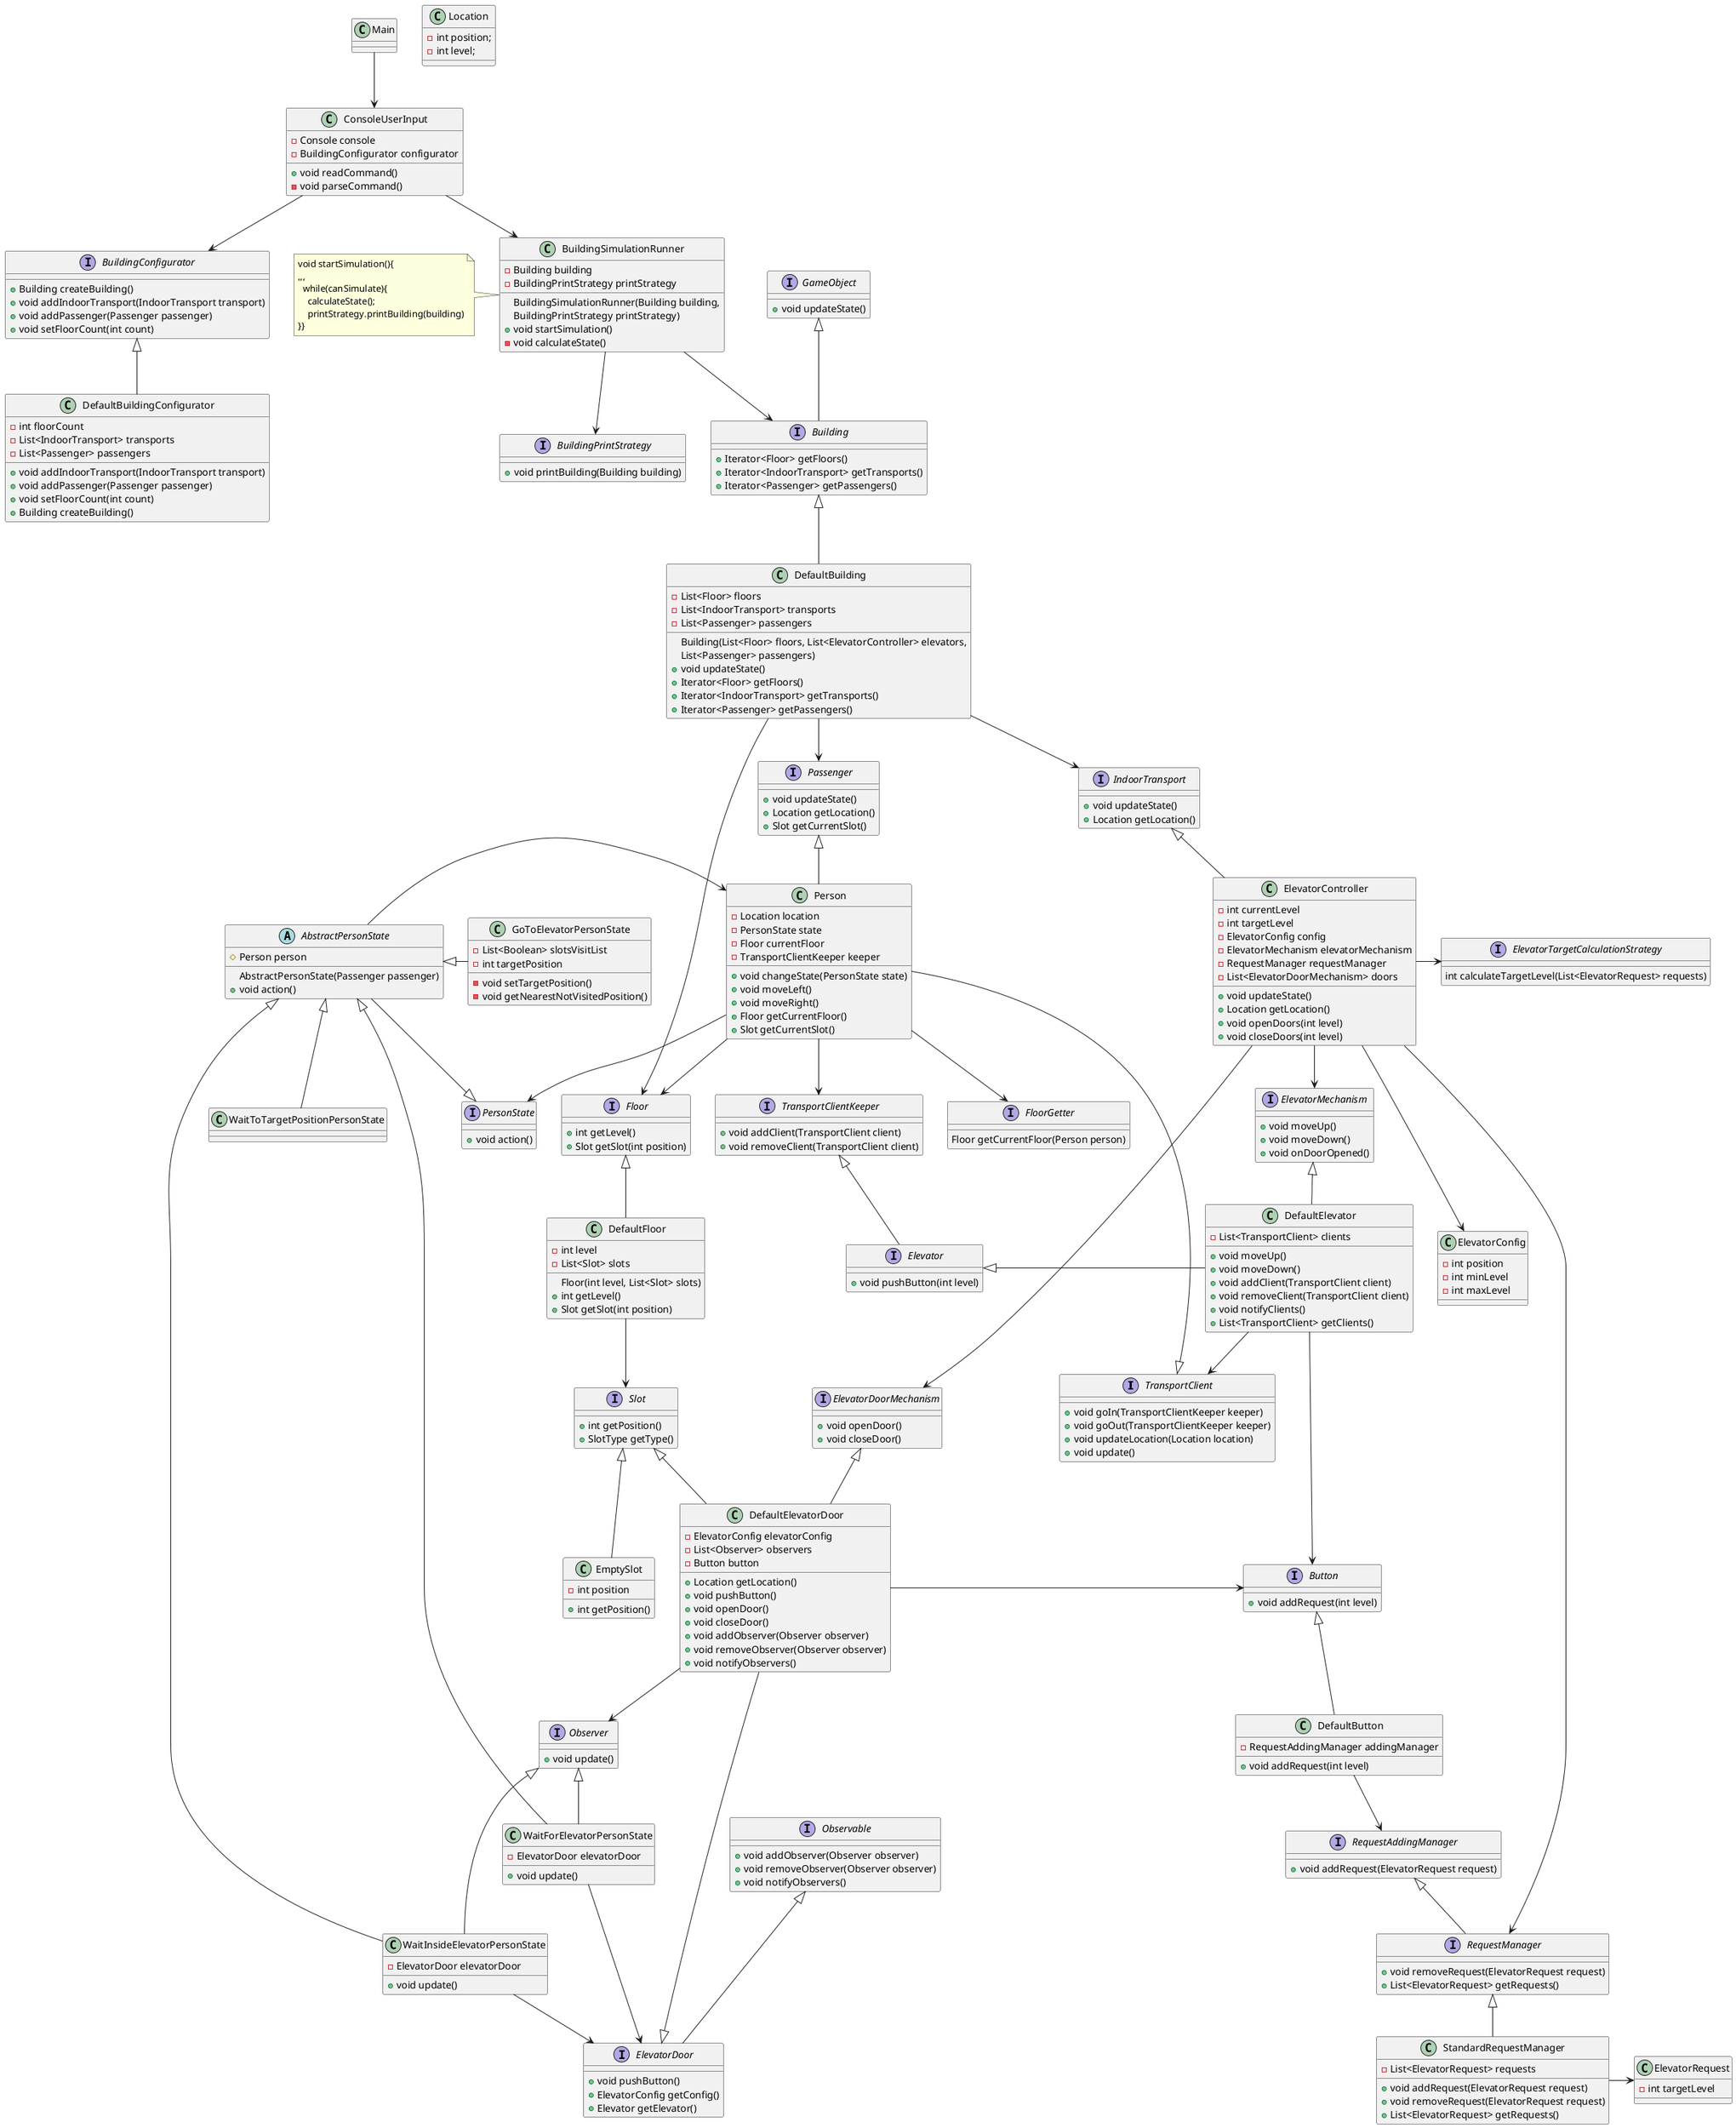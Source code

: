 @startuml

interface TransportClient{
  +void goIn(TransportClientKeeper keeper)
  +void goOut(TransportClientKeeper keeper)
  +void updateLocation(Location location)
  +void update()
}

class Location{
  -int position;
  -int level;
}

class Person{
  -Location location
  -PersonState state
  -Floor currentFloor
  -TransportClientKeeper keeper
  +void changeState(PersonState state)
  +void moveLeft()
  +void moveRight()
  +Floor getCurrentFloor()
  +Slot getCurrentSlot()
}

TransportClient <|-- Person
Person --> TransportClientKeeper
Person --> PersonState
Person --> Floor
Person --> FloorGetter

interface Passenger{
  +void updateState()
  +Location getLocation()
  +Slot getCurrentSlot()
}

interface FloorGetter{
  Floor getCurrentFloor(Person person)
}

Passenger <|-- Person

interface PersonState{
  +void action()
}

abstract class AbstractPersonState{
  #Person person
  AbstractPersonState(Passenger passenger)
  +void action()
}

AbstractPersonState -> Person
PersonState <|- AbstractPersonState
AbstractPersonState <|- GoToElevatorPersonState
AbstractPersonState <|-- WaitInsideElevatorPersonState
AbstractPersonState <|-- WaitForElevatorPersonState
AbstractPersonState <|-- WaitToTargetPositionPersonState

interface Observer{
  +void update()
}

Observer <|--- WaitInsideElevatorPersonState
Observer <|-- WaitForElevatorPersonState
WaitForElevatorPersonState-->ElevatorDoor
WaitInsideElevatorPersonState-->ElevatorDoor
DefaultElevatorDoor-->Observer

class GoToElevatorPersonState{
  -List<Boolean> slotsVisitList
  -int targetPosition
  -void setTargetPosition()
  -void getNearestNotVisitedPosition()
}

class WaitForElevatorPersonState{
  -ElevatorDoor elevatorDoor
  +void update()
}

class WaitInsideElevatorPersonState{
  -ElevatorDoor elevatorDoor
  +void update()
}

interface Slot{
  +int getPosition()
  +SlotType getType()
}

class ElevatorController{
  -int currentLevel
  -int targetLevel
  -ElevatorConfig config
  -ElevatorMechanism elevatorMechanism
  -RequestManager requestManager
  -List<ElevatorDoorMechanism> doors
  +void updateState()
  +Location getLocation()
  +void openDoors(int level)
  +void closeDoors(int level)
}

ElevatorController ---> ElevatorConfig
ElevatorController -> ElevatorDoorMechanism
ElevatorController --> ElevatorMechanism
ElevatorController -> ElevatorTargetCalculationStrategy
ElevatorController -> RequestManager

interface IndoorTransport{
  +void updateState()
  +Location getLocation()
}

interface RequestAddingManager{
  +void addRequest(ElevatorRequest request)
}

interface RequestManager{
  +void removeRequest(ElevatorRequest request)
  +List<ElevatorRequest> getRequests()
}

RequestAddingManager <|-- RequestManager

class StandardRequestManager{
  -List<ElevatorRequest> requests
  +void addRequest(ElevatorRequest request)
  +void removeRequest(ElevatorRequest request)
  +List<ElevatorRequest> getRequests()
}

RequestManager <|-- StandardRequestManager

StandardRequestManager -> ElevatorRequest

class ElevatorConfig{
  -int position
  -int minLevel
  -int maxLevel
}

class ElevatorRequest{
  -int targetLevel
}


interface Observable{
  +void addObserver(Observer observer)
  +void removeObserver(Observer observer)
  +void notifyObservers()
}

interface ElevatorDoorMechanism{
  +void openDoor()
  +void closeDoor()
}

interface ElevatorDoor{
  +void pushButton()
  +ElevatorConfig getConfig()
  +Elevator getElevator()
}

Observable <|--- ElevatorDoor

class DefaultElevatorDoor{
  -ElevatorConfig elevatorConfig
  -List<Observer> observers
  -Button button
  +Location getLocation()
  +void pushButton()
  +void openDoor()
  +void closeDoor()
  +void addObserver(Observer observer)
  +void removeObserver(Observer observer)
  +void notifyObservers()
}

ElevatorDoor <|-- DefaultElevatorDoor
ElevatorDoorMechanism <|-- DefaultElevatorDoor

Slot <|-- DefaultElevatorDoor
DefaultElevatorDoor -> Button

interface ElevatorTargetCalculationStrategy{
  int calculateTargetLevel(List<ElevatorRequest> requests)
}

interface TransportClientKeeper{
  +void addClient(TransportClient client)
  +void removeClient(TransportClient client)
}


interface ElevatorMechanism{
  +void moveUp()
  +void moveDown()
  +void onDoorOpened()
}

class DefaultElevator{
  -List<TransportClient> clients
  +void moveUp()
  +void moveDown()
  +void addClient(TransportClient client)
  +void removeClient(TransportClient client)
  +void notifyClients()
  +List<TransportClient> getClients()
}


interface Elevator{
  +void pushButton(int level)
}

ElevatorMechanism <|-- DefaultElevator
TransportClientKeeper <|-- Elevator
Elevator <|- DefaultElevator

DefaultElevator-->TransportClient

DefaultElevator --> Button

interface Button{
  +void addRequest(int level)
}

Button <|-- DefaultButton

class DefaultButton{
  -RequestAddingManager addingManager
  +void addRequest(int level)
}

DefaultButton --> RequestAddingManager

interface Floor{
  +int getLevel()
  +Slot getSlot(int position)
}

Floor <|-- DefaultFloor

class DefaultFloor{
  -int level
  -List<Slot> slots
  Floor(int level, List<Slot> slots)
  +int getLevel()
  +Slot getSlot(int position)
}

DefaultFloor --> Slot

class EmptySlot{
  -int position
  +int getPosition()
}

Slot <|-- EmptySlot

interface GameObject{
  +void updateState()
}

interface Building{
  +Iterator<Floor> getFloors()
  +Iterator<IndoorTransport> getTransports()
  +Iterator<Passenger> getPassengers()
}

class DefaultBuilding{
  -List<Floor> floors
  -List<IndoorTransport> transports
  -List<Passenger> passengers
  Building(List<Floor> floors, List<ElevatorController> elevators,
List<Passenger> passengers)
  +void updateState()
  +Iterator<Floor> getFloors()
  +Iterator<IndoorTransport> getTransports()
  +Iterator<Passenger> getPassengers()
}

GameObject <|-- Building
Building <|-- DefaultBuilding
DefaultBuilding --> Floor
DefaultBuilding --> IndoorTransport
DefaultBuilding --> Passenger

IndoorTransport <|-- ElevatorController

Main --> ConsoleUserInput

class ConsoleUserInput{
  -Console console
  -BuildingConfigurator configurator
  +void readCommand()
  -void parseCommand()
}

ConsoleUserInput --> BuildingConfigurator
ConsoleUserInput --> BuildingSimulationRunner
BuildingSimulationRunner-->Building
BuildingSimulationRunner-->BuildingPrintStrategy

interface BuildingConfigurator{
  +Building createBuilding()
  +void addIndoorTransport(IndoorTransport transport)
  +void addPassenger(Passenger passenger)
  +void setFloorCount(int count)
}

BuildingConfigurator <|-- DefaultBuildingConfigurator

class DefaultBuildingConfigurator{
  -int floorCount
  -List<IndoorTransport> transports
  -List<Passenger> passengers
  +void addIndoorTransport(IndoorTransport transport)
  +void addPassenger(Passenger passenger)
  +void setFloorCount(int count)
  +Building createBuilding()
}

class BuildingSimulationRunner{
  -Building building
  -BuildingPrintStrategy printStrategy
  BuildingSimulationRunner(Building building,
   BuildingPrintStrategy printStrategy)
  +void startSimulation()
  -void calculateState()
}

class BuildingSimulationRunner
note left: void startSimulation(){\r\n,,,\r\n  while(canSimulate){\r\n    calculateState();\r\n    printStrategy.printBuilding(building)\r\n}}

interface BuildingPrintStrategy{
  +void printBuilding(Building building)
}
@enduml